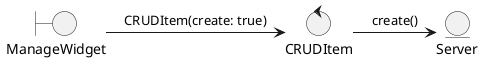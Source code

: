 @startuml
boundary ManageWidget
control CRUDItem
entity Server

(ManageWidget) -> (CRUDItem): CRUDItem(create: true)
(CRUDItem) -> (Server): create()
@enduml
